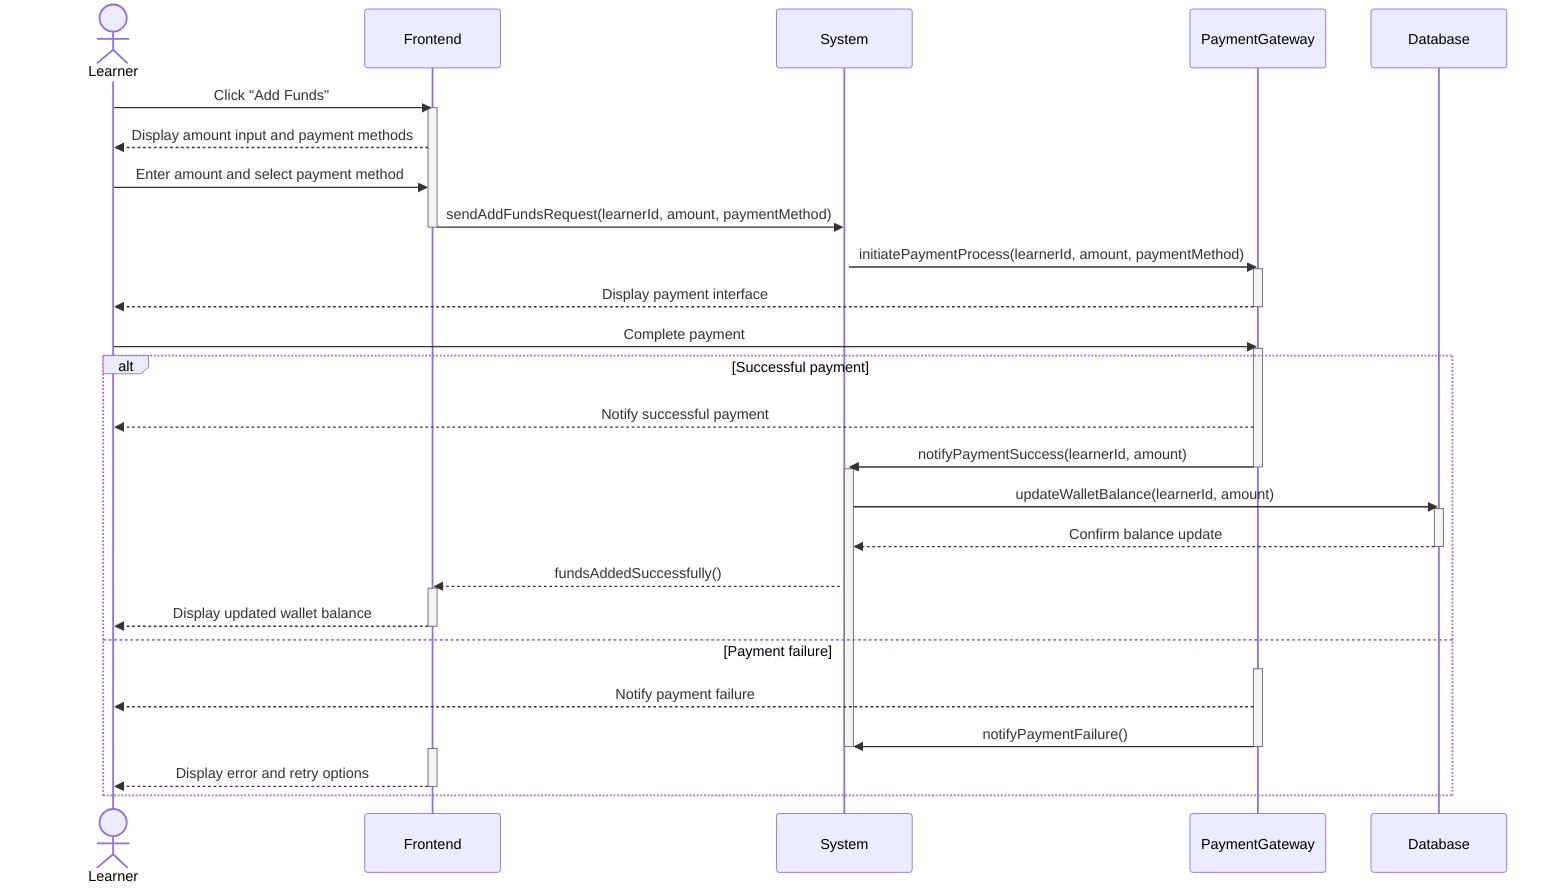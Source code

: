 sequenceDiagram
    actor Learner
    participant Frontend
    participant System
    participant PaymentGateway
    participant Database

    Learner->>Frontend: Click "Add Funds"
    activate Frontend
    Frontend-->>Learner: Display amount input and payment methods
    Learner->>Frontend: Enter amount and select payment method
    Frontend->>System: sendAddFundsRequest(learnerId, amount, paymentMethod)
    deactivate Frontend
    
    activate System
    System->>PaymentGateway: initiatePaymentProcess(learnerId, amount, paymentMethod)
    activate PaymentGateway
    PaymentGateway-->>Learner: Display payment interface
    deactivate PaymentGateway

    Learner->>PaymentGateway: Complete payment
    activate PaymentGateway
    alt Successful payment
        PaymentGateway-->>Learner: Notify successful payment
        PaymentGateway->>System: notifyPaymentSuccess(learnerId, amount)
        deactivate PaymentGateway
        
        activate System
        System->>Database: updateWalletBalance(learnerId, amount)
        activate Database
        Database-->>System: Confirm balance update
        deactivate Database
        
        System-->>Frontend: fundsAddedSuccessfully()
        activate Frontend
        Frontend-->>Learner: Display updated wallet balance
        deactivate Frontend
    else Payment failure
        activate PaymentGateway
        PaymentGateway-->>Learner: Notify payment failure
        PaymentGateway->>System: notifyPaymentFailure()
        deactivate PaymentGateway
        
        deactivate System
        activate Frontend
        Frontend-->>Learner: Display error and retry options
        deactivate Frontend
    end